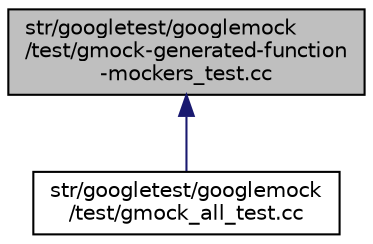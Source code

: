 digraph "str/googletest/googlemock/test/gmock-generated-function-mockers_test.cc"
{
  edge [fontname="Helvetica",fontsize="10",labelfontname="Helvetica",labelfontsize="10"];
  node [fontname="Helvetica",fontsize="10",shape=record];
  Node69 [label="str/googletest/googlemock\l/test/gmock-generated-function\l-mockers_test.cc",height=0.2,width=0.4,color="black", fillcolor="grey75", style="filled", fontcolor="black"];
  Node69 -> Node70 [dir="back",color="midnightblue",fontsize="10",style="solid",fontname="Helvetica"];
  Node70 [label="str/googletest/googlemock\l/test/gmock_all_test.cc",height=0.2,width=0.4,color="black", fillcolor="white", style="filled",URL="$d6/d40/gmock__all__test_8cc.html"];
}
